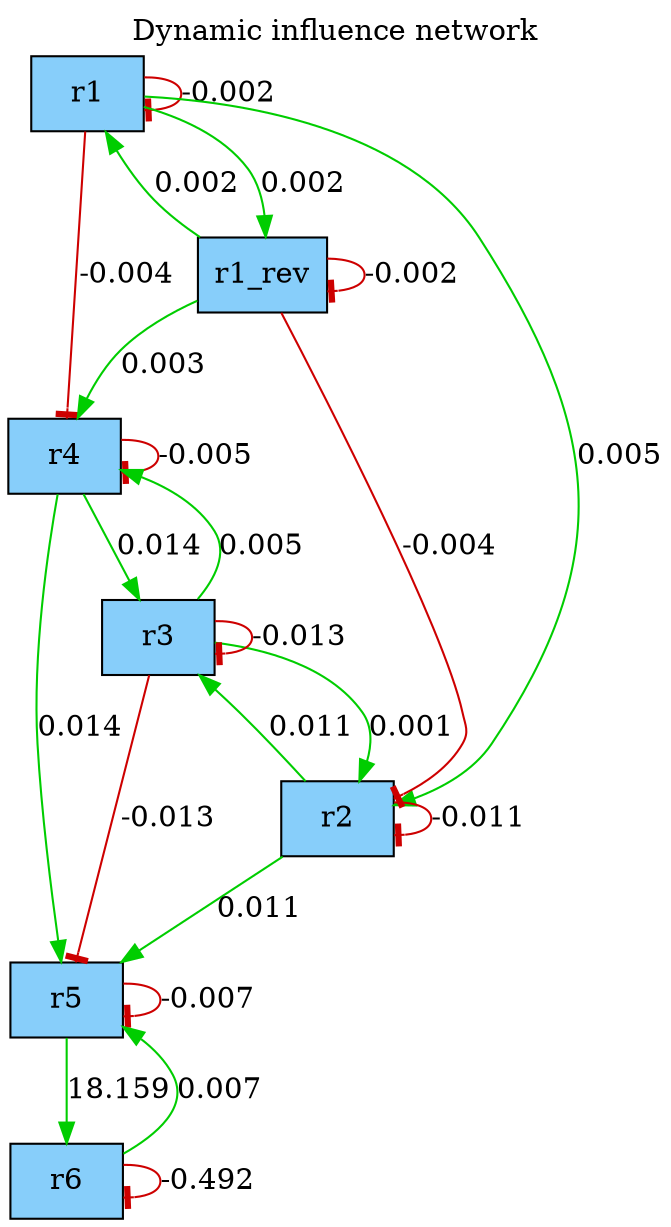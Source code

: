 // "uuid" : "445074525",
digraph G{ label="Dynamic influence network" ; labelloc="t" ; node [shape=box,style=filled,fillcolor=lightskyblue]
"r1" -> "r1" [weight=0,label="-0.002",color=red3,arrowhead=tee];
"r1" -> "r1_rev" [weight=0,label="0.002",color=green3,arrowhead=normal];
"r1" -> "r2" [weight=0,label="0.005",color=green3,arrowhead=normal];
"r1" -> "r4" [weight=0,label="-0.004",color=red3,arrowhead=tee];
"r1_rev" -> "r1" [weight=0,label="0.002",color=green3,arrowhead=normal];
"r1_rev" -> "r1_rev" [weight=0,label="-0.002",color=red3,arrowhead=tee];
"r1_rev" -> "r2" [weight=0,label="-0.004",color=red3,arrowhead=tee];
"r1_rev" -> "r4" [weight=0,label="0.003",color=green3,arrowhead=normal];
"r2" -> "r2" [weight=0,label="-0.011",color=red3,arrowhead=tee];
"r2" -> "r3" [weight=0,label="0.011",color=green3,arrowhead=normal];
"r2" -> "r5" [weight=0,label="0.011",color=green3,arrowhead=normal];
"r3" -> "r2" [weight=0,label="0.001",color=green3,arrowhead=normal];
"r3" -> "r3" [weight=0,label="-0.013",color=red3,arrowhead=tee];
"r3" -> "r4" [weight=0,label="0.005",color=green3,arrowhead=normal];
"r3" -> "r5" [weight=0,label="-0.013",color=red3,arrowhead=tee];
"r4" -> "r3" [weight=0,label="0.014",color=green3,arrowhead=normal];
"r4" -> "r4" [weight=0,label="-0.005",color=red3,arrowhead=tee];
"r4" -> "r5" [weight=0,label="0.014",color=green3,arrowhead=normal];
"r5" -> "r5" [weight=0,label="-0.007",color=red3,arrowhead=tee];
"r5" -> "r6" [weight=18,label="18.159",color=green3,arrowhead=normal];
"r6" -> "r5" [weight=0,label="0.007",color=green3,arrowhead=normal];
"r6" -> "r6" [weight=0,label="-0.492",color=red3,arrowhead=tee];
}
